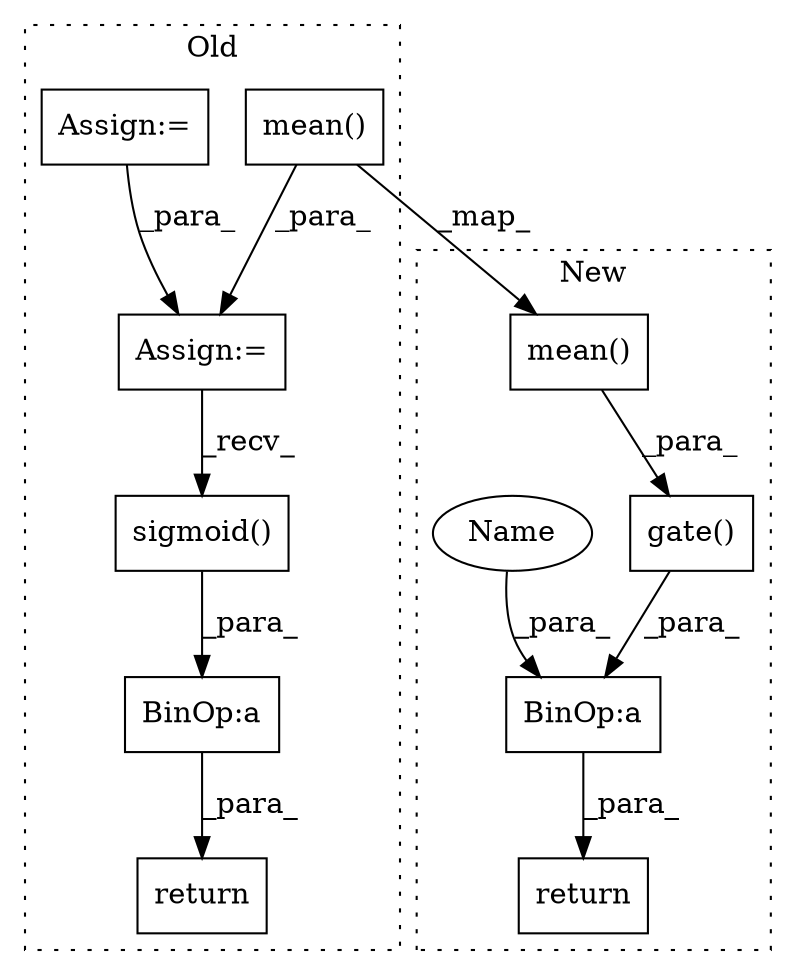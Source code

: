 digraph G {
subgraph cluster0 {
1 [label="return" a="93" s="2624" l="7" shape="box"];
3 [label="BinOp:a" a="82" s="2632" l="3" shape="box"];
6 [label="mean()" a="75" s="2450,2462" l="11,22" shape="box"];
8 [label="sigmoid()" a="75" s="2635" l="16" shape="box"];
9 [label="Assign:=" a="68" s="2552" l="3" shape="box"];
10 [label="Assign:=" a="68" s="2498" l="3" shape="box"];
label = "Old";
style="dotted";
}
subgraph cluster1 {
2 [label="gate()" a="75" s="3122,3138" l="10,1" shape="box"];
4 [label="BinOp:a" a="82" s="3119" l="3" shape="box"];
5 [label="return" a="93" s="3111" l="7" shape="box"];
7 [label="mean()" a="75" s="3004" l="27" shape="box"];
11 [label="Name" a="87" s="3118" l="1" shape="ellipse"];
label = "New";
style="dotted";
}
2 -> 4 [label="_para_"];
3 -> 1 [label="_para_"];
4 -> 5 [label="_para_"];
6 -> 9 [label="_para_"];
6 -> 7 [label="_map_"];
7 -> 2 [label="_para_"];
8 -> 3 [label="_para_"];
9 -> 8 [label="_recv_"];
10 -> 9 [label="_para_"];
11 -> 4 [label="_para_"];
}